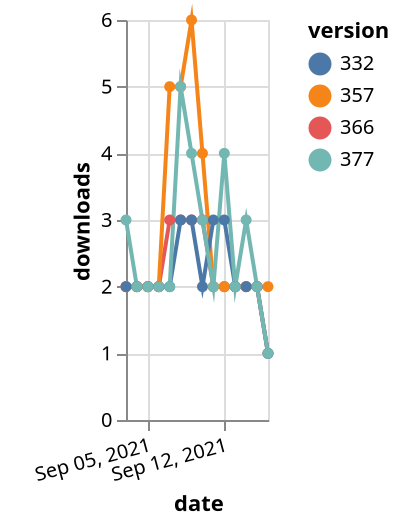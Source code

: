 {"$schema": "https://vega.github.io/schema/vega-lite/v5.json", "description": "A simple bar chart with embedded data.", "data": {"values": [{"date": "2021-09-03", "total": 2354, "delta": 2, "version": "366"}, {"date": "2021-09-04", "total": 2356, "delta": 2, "version": "366"}, {"date": "2021-09-05", "total": 2358, "delta": 2, "version": "366"}, {"date": "2021-09-06", "total": 2360, "delta": 2, "version": "366"}, {"date": "2021-09-07", "total": 2363, "delta": 3, "version": "366"}, {"date": "2021-09-08", "total": 2366, "delta": 3, "version": "366"}, {"date": "2021-09-09", "total": 2369, "delta": 3, "version": "366"}, {"date": "2021-09-10", "total": 2372, "delta": 3, "version": "366"}, {"date": "2021-09-11", "total": 2374, "delta": 2, "version": "366"}, {"date": "2021-09-12", "total": 2376, "delta": 2, "version": "366"}, {"date": "2021-09-13", "total": 2378, "delta": 2, "version": "366"}, {"date": "2021-09-14", "total": 2380, "delta": 2, "version": "366"}, {"date": "2021-09-15", "total": 2382, "delta": 2, "version": "366"}, {"date": "2021-09-16", "total": 2383, "delta": 1, "version": "366"}, {"date": "2021-09-03", "total": 2967, "delta": 2, "version": "357"}, {"date": "2021-09-04", "total": 2969, "delta": 2, "version": "357"}, {"date": "2021-09-05", "total": 2971, "delta": 2, "version": "357"}, {"date": "2021-09-06", "total": 2973, "delta": 2, "version": "357"}, {"date": "2021-09-07", "total": 2978, "delta": 5, "version": "357"}, {"date": "2021-09-08", "total": 2983, "delta": 5, "version": "357"}, {"date": "2021-09-09", "total": 2989, "delta": 6, "version": "357"}, {"date": "2021-09-10", "total": 2993, "delta": 4, "version": "357"}, {"date": "2021-09-11", "total": 2995, "delta": 2, "version": "357"}, {"date": "2021-09-12", "total": 2997, "delta": 2, "version": "357"}, {"date": "2021-09-13", "total": 2999, "delta": 2, "version": "357"}, {"date": "2021-09-14", "total": 3001, "delta": 2, "version": "357"}, {"date": "2021-09-15", "total": 3003, "delta": 2, "version": "357"}, {"date": "2021-09-16", "total": 3005, "delta": 2, "version": "357"}, {"date": "2021-09-03", "total": 2835, "delta": 2, "version": "332"}, {"date": "2021-09-04", "total": 2837, "delta": 2, "version": "332"}, {"date": "2021-09-05", "total": 2839, "delta": 2, "version": "332"}, {"date": "2021-09-06", "total": 2841, "delta": 2, "version": "332"}, {"date": "2021-09-07", "total": 2843, "delta": 2, "version": "332"}, {"date": "2021-09-08", "total": 2846, "delta": 3, "version": "332"}, {"date": "2021-09-09", "total": 2849, "delta": 3, "version": "332"}, {"date": "2021-09-10", "total": 2851, "delta": 2, "version": "332"}, {"date": "2021-09-11", "total": 2854, "delta": 3, "version": "332"}, {"date": "2021-09-12", "total": 2857, "delta": 3, "version": "332"}, {"date": "2021-09-13", "total": 2859, "delta": 2, "version": "332"}, {"date": "2021-09-14", "total": 2861, "delta": 2, "version": "332"}, {"date": "2021-09-15", "total": 2863, "delta": 2, "version": "332"}, {"date": "2021-09-16", "total": 2864, "delta": 1, "version": "332"}, {"date": "2021-09-03", "total": 2158, "delta": 3, "version": "377"}, {"date": "2021-09-04", "total": 2160, "delta": 2, "version": "377"}, {"date": "2021-09-05", "total": 2162, "delta": 2, "version": "377"}, {"date": "2021-09-06", "total": 2164, "delta": 2, "version": "377"}, {"date": "2021-09-07", "total": 2166, "delta": 2, "version": "377"}, {"date": "2021-09-08", "total": 2171, "delta": 5, "version": "377"}, {"date": "2021-09-09", "total": 2175, "delta": 4, "version": "377"}, {"date": "2021-09-10", "total": 2178, "delta": 3, "version": "377"}, {"date": "2021-09-11", "total": 2180, "delta": 2, "version": "377"}, {"date": "2021-09-12", "total": 2184, "delta": 4, "version": "377"}, {"date": "2021-09-13", "total": 2186, "delta": 2, "version": "377"}, {"date": "2021-09-14", "total": 2189, "delta": 3, "version": "377"}, {"date": "2021-09-15", "total": 2191, "delta": 2, "version": "377"}, {"date": "2021-09-16", "total": 2192, "delta": 1, "version": "377"}]}, "width": "container", "mark": {"type": "line", "point": {"filled": true}}, "encoding": {"x": {"field": "date", "type": "temporal", "timeUnit": "yearmonthdate", "title": "date", "axis": {"labelAngle": -15}}, "y": {"field": "delta", "type": "quantitative", "title": "downloads"}, "color": {"field": "version", "type": "nominal"}, "tooltip": {"field": "delta"}}}
